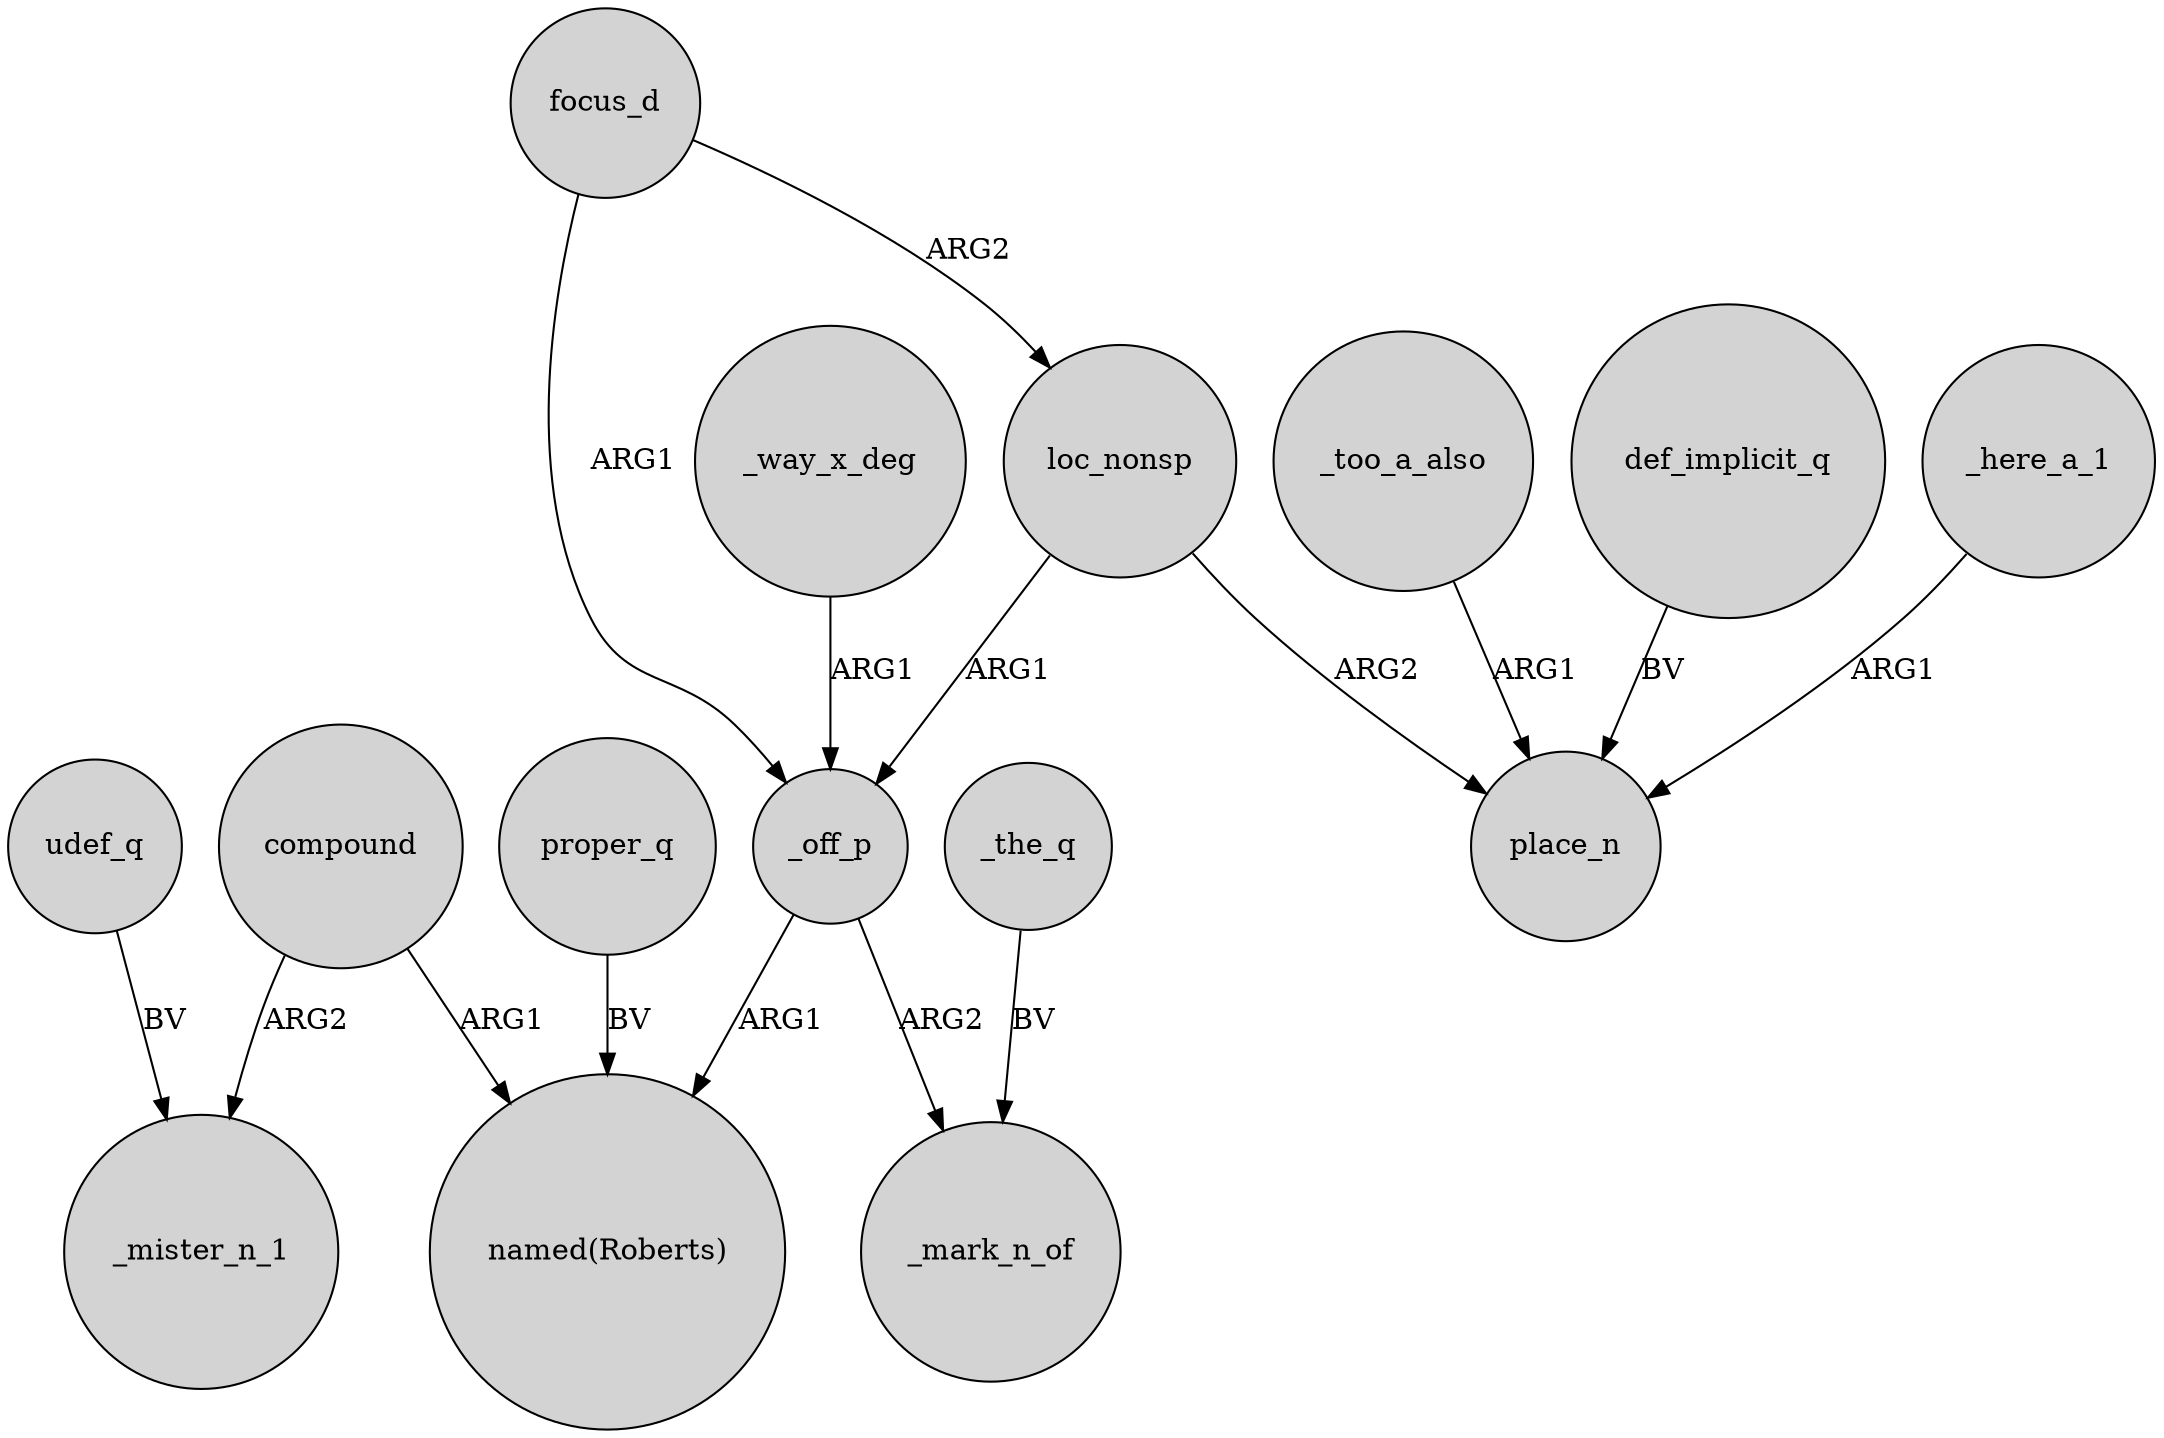 digraph {
	node [shape=circle style=filled]
	udef_q -> _mister_n_1 [label=BV]
	focus_d -> loc_nonsp [label=ARG2]
	loc_nonsp -> place_n [label=ARG2]
	def_implicit_q -> place_n [label=BV]
	_here_a_1 -> place_n [label=ARG1]
	_off_p -> "named(Roberts)" [label=ARG1]
	_way_x_deg -> _off_p [label=ARG1]
	focus_d -> _off_p [label=ARG1]
	proper_q -> "named(Roberts)" [label=BV]
	loc_nonsp -> _off_p [label=ARG1]
	_the_q -> _mark_n_of [label=BV]
	_off_p -> _mark_n_of [label=ARG2]
	compound -> "named(Roberts)" [label=ARG1]
	compound -> _mister_n_1 [label=ARG2]
	_too_a_also -> place_n [label=ARG1]
}
